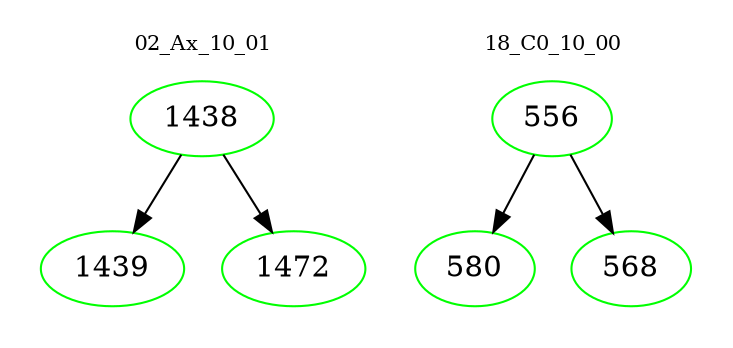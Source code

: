 digraph{
subgraph cluster_0 {
color = white
label = "02_Ax_10_01";
fontsize=10;
T0_1438 [label="1438", color="green"]
T0_1438 -> T0_1439 [color="black"]
T0_1439 [label="1439", color="green"]
T0_1438 -> T0_1472 [color="black"]
T0_1472 [label="1472", color="green"]
}
subgraph cluster_1 {
color = white
label = "18_C0_10_00";
fontsize=10;
T1_556 [label="556", color="green"]
T1_556 -> T1_580 [color="black"]
T1_580 [label="580", color="green"]
T1_556 -> T1_568 [color="black"]
T1_568 [label="568", color="green"]
}
}
